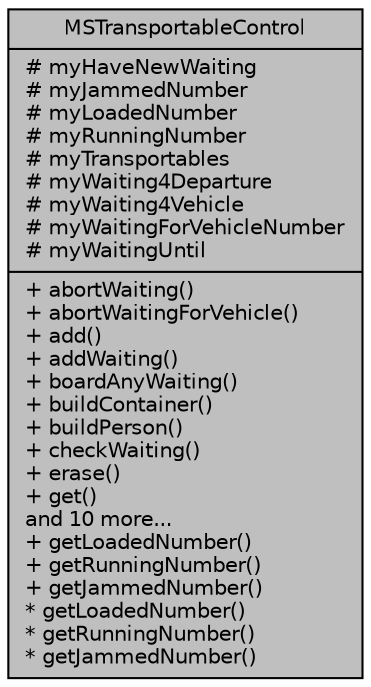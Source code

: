 digraph "MSTransportableControl"
{
  edge [fontname="Helvetica",fontsize="10",labelfontname="Helvetica",labelfontsize="10"];
  node [fontname="Helvetica",fontsize="10",shape=record];
  Node2 [label="{MSTransportableControl\n|# myHaveNewWaiting\l# myJammedNumber\l# myLoadedNumber\l# myRunningNumber\l# myTransportables\l# myWaiting4Departure\l# myWaiting4Vehicle\l# myWaitingForVehicleNumber\l# myWaitingUntil\l|+ abortWaiting()\l+ abortWaitingForVehicle()\l+ add()\l+ addWaiting()\l+ boardAnyWaiting()\l+ buildContainer()\l+ buildPerson()\l+ checkWaiting()\l+ erase()\l+ get()\land 10 more...\l+ getLoadedNumber()\l+ getRunningNumber()\l+ getJammedNumber()\l* getLoadedNumber()\l* getRunningNumber()\l* getJammedNumber()\l}",height=0.2,width=0.4,color="black", fillcolor="grey75", style="filled", fontcolor="black"];
}
